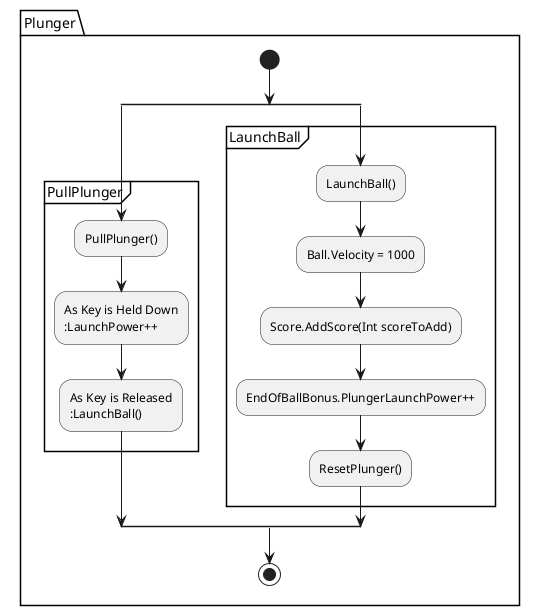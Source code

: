 


@startuml PlungerActivityDiagram

package Plunger {

    start

    split

        partition PullPlunger {
            :PullPlunger();
            :As Key is Held Down
            :LaunchPower++;
            :As Key is Released
            :LaunchBall();

            
        }

    split again

        partition LaunchBall {
            :LaunchBall();
            :Ball.Velocity = 1000;
            :Score.AddScore(Int scoreToAdd);
            :EndOfBallBonus.PlungerLaunchPower++;
            :ResetPlunger();
        }

    end split


    stop

}


@enduml























